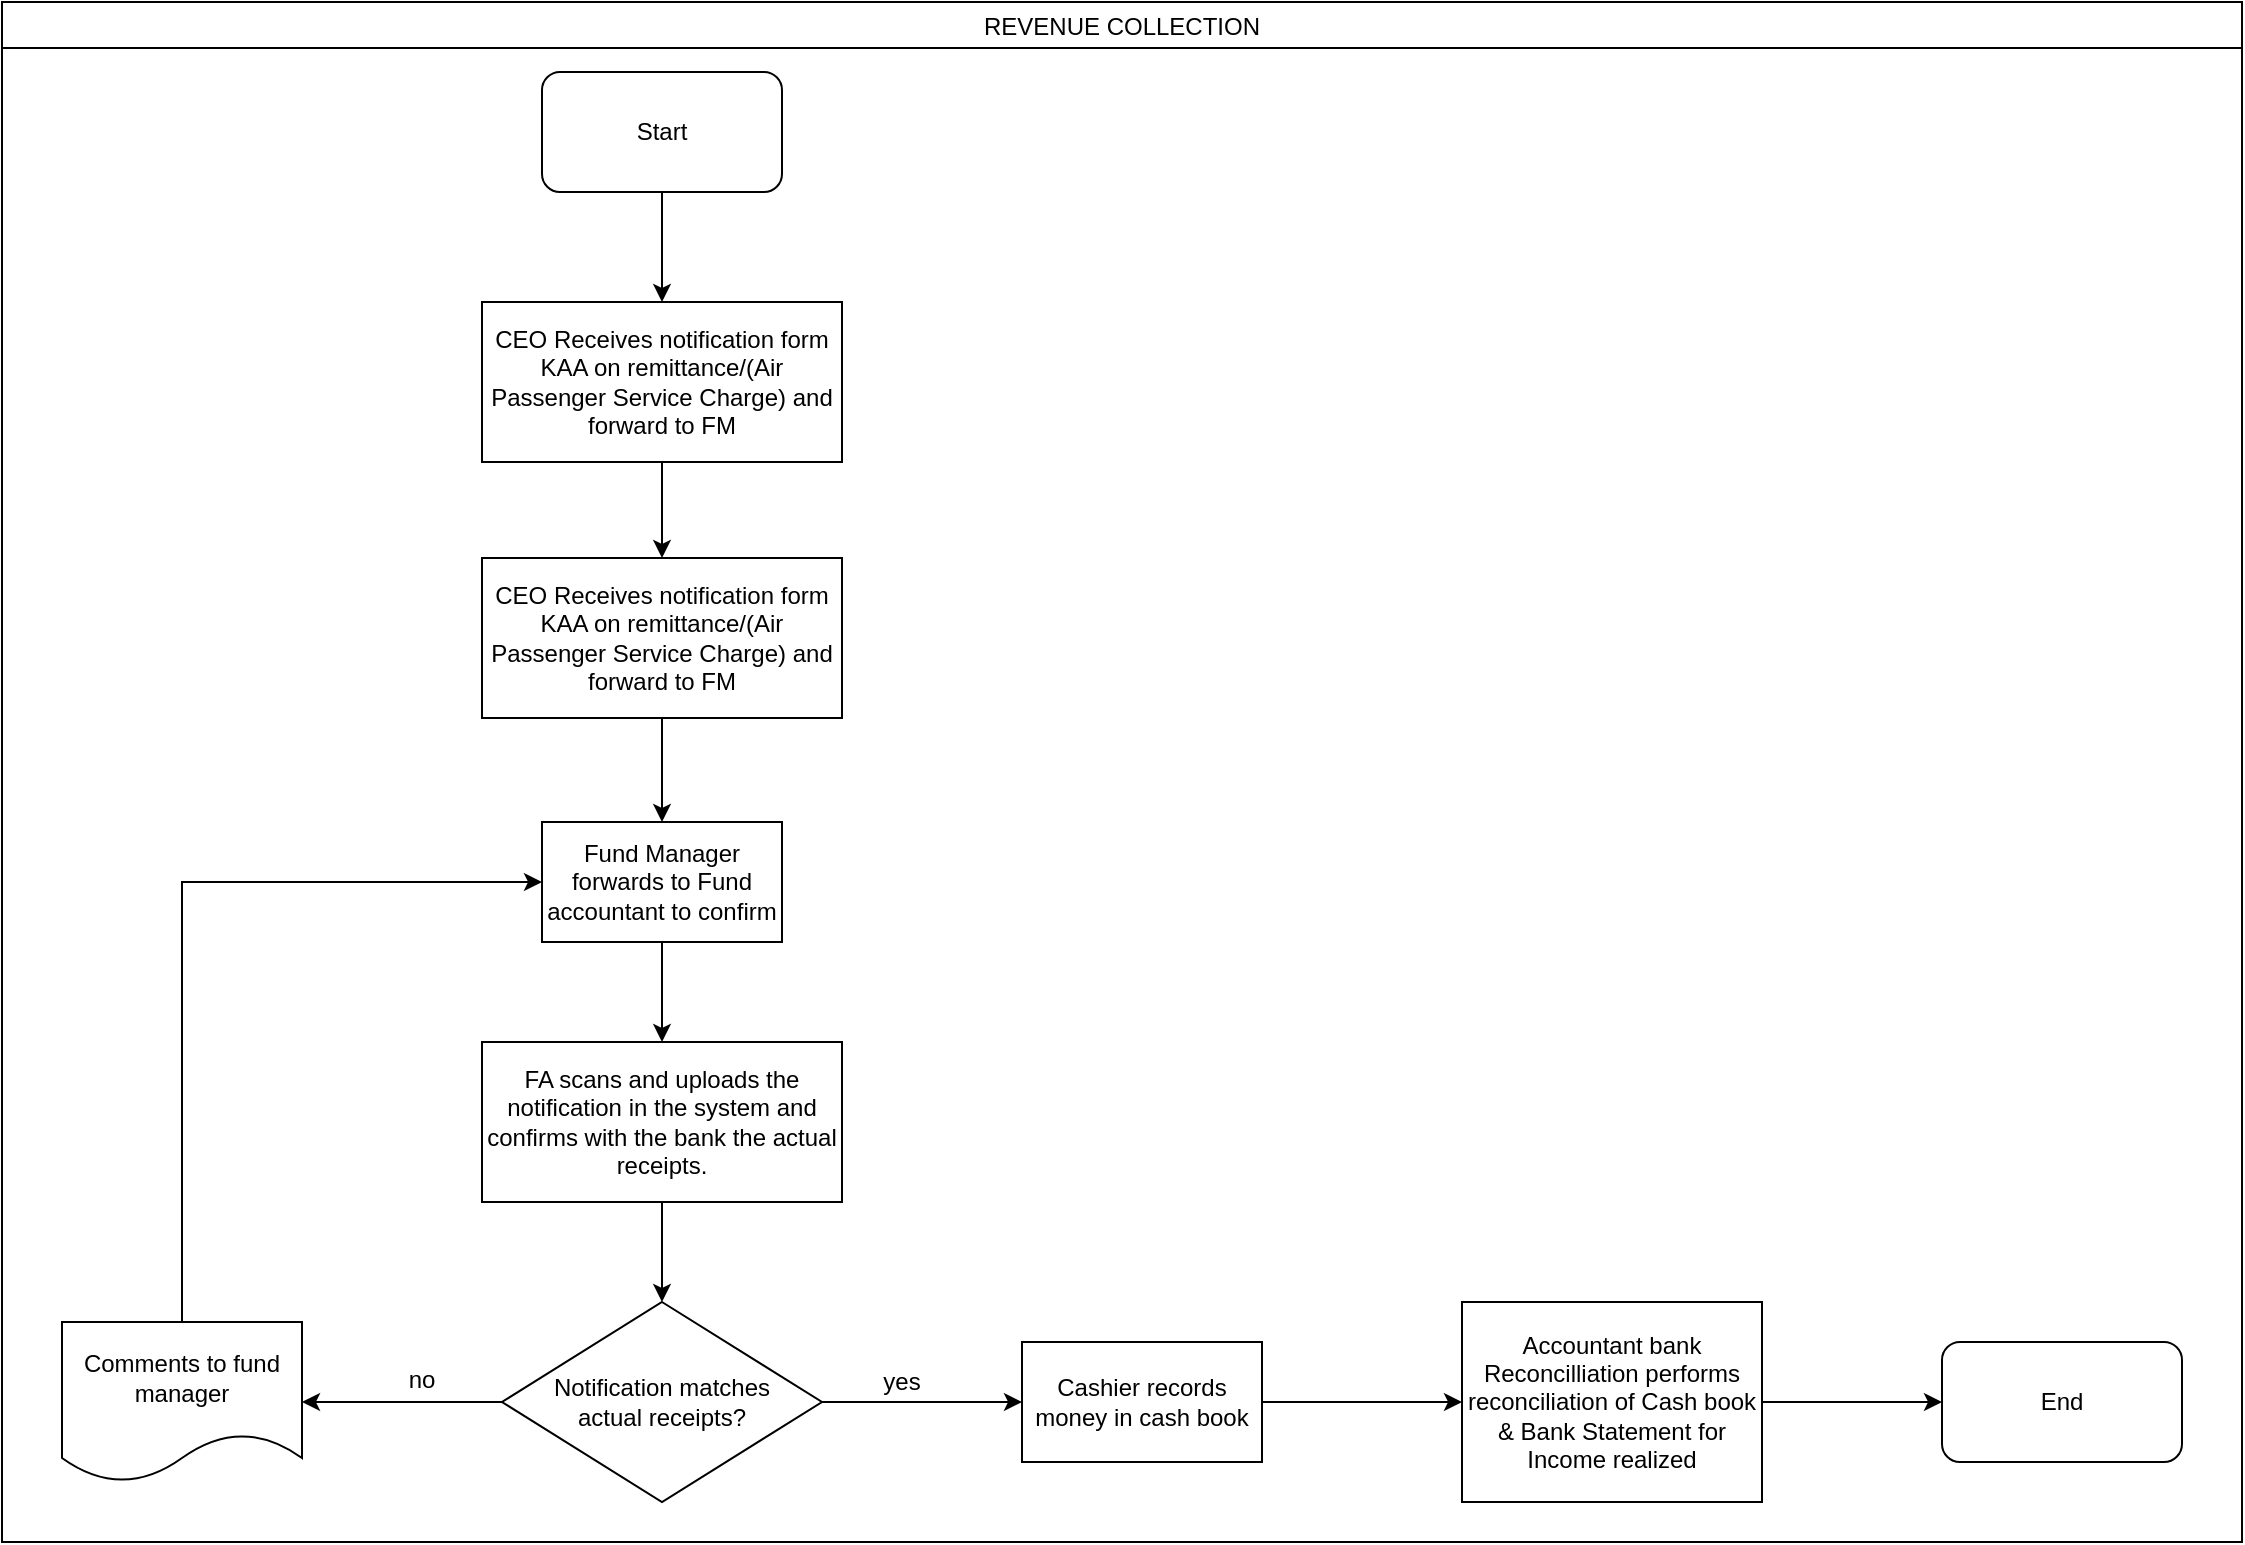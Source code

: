 <mxfile version="14.9.2" type="github">
  <diagram id="zSV-mcFSEV-054tMcBkZ" name="Page-1">
    <mxGraphModel dx="1038" dy="508" grid="1" gridSize="10" guides="1" tooltips="1" connect="1" arrows="1" fold="1" page="1" pageScale="1" pageWidth="1169" pageHeight="827" math="0" shadow="0">
      <root>
        <mxCell id="0" />
        <mxCell id="1" parent="0" />
        <mxCell id="jlbb2lrGJc-DTEXWLsxi-1" value="REVENUE COLLECTION" style="swimlane;fontStyle=0" parent="1" vertex="1">
          <mxGeometry x="10" y="50" width="1120" height="770" as="geometry" />
        </mxCell>
        <mxCell id="jlbb2lrGJc-DTEXWLsxi-2" value="Start" style="rounded=1;whiteSpace=wrap;html=1;" parent="jlbb2lrGJc-DTEXWLsxi-1" vertex="1">
          <mxGeometry x="270" y="35" width="120" height="60" as="geometry" />
        </mxCell>
        <mxCell id="aVXKtxvCKNVIWHCO61aY-2" value="" style="edgeStyle=orthogonalEdgeStyle;rounded=0;orthogonalLoop=1;jettySize=auto;html=1;" edge="1" parent="jlbb2lrGJc-DTEXWLsxi-1" source="jlbb2lrGJc-DTEXWLsxi-3" target="aVXKtxvCKNVIWHCO61aY-1">
          <mxGeometry relative="1" as="geometry" />
        </mxCell>
        <mxCell id="jlbb2lrGJc-DTEXWLsxi-3" value="CEO Receives notification form KAA on remittance/(Air Passenger Service Charge) and forward to FM" style="rounded=0;whiteSpace=wrap;html=1;" parent="jlbb2lrGJc-DTEXWLsxi-1" vertex="1">
          <mxGeometry x="240" y="150" width="180" height="80" as="geometry" />
        </mxCell>
        <mxCell id="jlbb2lrGJc-DTEXWLsxi-5" value="" style="edgeStyle=orthogonalEdgeStyle;rounded=0;orthogonalLoop=1;jettySize=auto;html=1;entryX=0.5;entryY=0;entryDx=0;entryDy=0;" parent="jlbb2lrGJc-DTEXWLsxi-1" source="jlbb2lrGJc-DTEXWLsxi-2" target="jlbb2lrGJc-DTEXWLsxi-3" edge="1">
          <mxGeometry relative="1" as="geometry">
            <mxPoint x="330" y="175" as="targetPoint" />
          </mxGeometry>
        </mxCell>
        <mxCell id="jlbb2lrGJc-DTEXWLsxi-6" value="Fund Manager forwards to Fund accountant to confirm" style="whiteSpace=wrap;html=1;rounded=0;" parent="jlbb2lrGJc-DTEXWLsxi-1" vertex="1">
          <mxGeometry x="270" y="410" width="120" height="60" as="geometry" />
        </mxCell>
        <mxCell id="jlbb2lrGJc-DTEXWLsxi-10" value="&lt;div&gt;Notification matches&lt;/div&gt;&lt;div&gt;actual receipts?&lt;/div&gt;" style="rhombus;whiteSpace=wrap;html=1;rounded=0;" parent="jlbb2lrGJc-DTEXWLsxi-1" vertex="1">
          <mxGeometry x="250" y="650" width="160" height="100" as="geometry" />
        </mxCell>
        <mxCell id="jlbb2lrGJc-DTEXWLsxi-14" value="Accountant bank Reconcilliation performs reconciliation of Cash book &amp;amp; Bank Statement for Income realized" style="whiteSpace=wrap;html=1;rounded=0;" parent="jlbb2lrGJc-DTEXWLsxi-1" vertex="1">
          <mxGeometry x="730" y="650" width="150" height="100" as="geometry" />
        </mxCell>
        <mxCell id="jlbb2lrGJc-DTEXWLsxi-11" value="" style="edgeStyle=orthogonalEdgeStyle;rounded=0;orthogonalLoop=1;jettySize=auto;html=1;" parent="jlbb2lrGJc-DTEXWLsxi-1" source="jlbb2lrGJc-DTEXWLsxi-8" target="jlbb2lrGJc-DTEXWLsxi-10" edge="1">
          <mxGeometry relative="1" as="geometry" />
        </mxCell>
        <mxCell id="jlbb2lrGJc-DTEXWLsxi-8" value="&lt;span lang=&quot;EN-GB&quot;&gt;FA scans and uploads the notification in the system and confirms with the bank the actual receipts.&lt;br&gt;&lt;/span&gt;" style="whiteSpace=wrap;html=1;rounded=0;" parent="jlbb2lrGJc-DTEXWLsxi-1" vertex="1">
          <mxGeometry x="240" y="520" width="180" height="80" as="geometry" />
        </mxCell>
        <mxCell id="jlbb2lrGJc-DTEXWLsxi-9" value="" style="edgeStyle=orthogonalEdgeStyle;rounded=0;orthogonalLoop=1;jettySize=auto;html=1;" parent="jlbb2lrGJc-DTEXWLsxi-1" source="jlbb2lrGJc-DTEXWLsxi-6" target="jlbb2lrGJc-DTEXWLsxi-8" edge="1">
          <mxGeometry relative="1" as="geometry" />
        </mxCell>
        <mxCell id="jlbb2lrGJc-DTEXWLsxi-15" value="" style="edgeStyle=orthogonalEdgeStyle;rounded=0;orthogonalLoop=1;jettySize=auto;html=1;" parent="jlbb2lrGJc-DTEXWLsxi-1" source="jlbb2lrGJc-DTEXWLsxi-12" target="jlbb2lrGJc-DTEXWLsxi-14" edge="1">
          <mxGeometry relative="1" as="geometry" />
        </mxCell>
        <mxCell id="jlbb2lrGJc-DTEXWLsxi-12" value="Cashier records money in cash book" style="rounded=0;whiteSpace=wrap;html=1;" parent="jlbb2lrGJc-DTEXWLsxi-1" vertex="1">
          <mxGeometry x="510" y="670" width="120" height="60" as="geometry" />
        </mxCell>
        <mxCell id="jlbb2lrGJc-DTEXWLsxi-13" value="" style="edgeStyle=orthogonalEdgeStyle;rounded=0;orthogonalLoop=1;jettySize=auto;html=1;" parent="jlbb2lrGJc-DTEXWLsxi-1" source="jlbb2lrGJc-DTEXWLsxi-10" target="jlbb2lrGJc-DTEXWLsxi-12" edge="1">
          <mxGeometry relative="1" as="geometry" />
        </mxCell>
        <mxCell id="jlbb2lrGJc-DTEXWLsxi-16" value="yes" style="text;html=1;strokeColor=none;fillColor=none;align=center;verticalAlign=middle;whiteSpace=wrap;rounded=0;" parent="jlbb2lrGJc-DTEXWLsxi-1" vertex="1">
          <mxGeometry x="430" y="680" width="40" height="20" as="geometry" />
        </mxCell>
        <mxCell id="jlbb2lrGJc-DTEXWLsxi-17" value="Comments to fund manager" style="shape=document;whiteSpace=wrap;html=1;boundedLbl=1;rounded=0;" parent="jlbb2lrGJc-DTEXWLsxi-1" vertex="1">
          <mxGeometry x="30" y="660" width="120" height="80" as="geometry" />
        </mxCell>
        <mxCell id="jlbb2lrGJc-DTEXWLsxi-18" value="" style="edgeStyle=orthogonalEdgeStyle;rounded=0;orthogonalLoop=1;jettySize=auto;html=1;" parent="jlbb2lrGJc-DTEXWLsxi-1" source="jlbb2lrGJc-DTEXWLsxi-10" target="jlbb2lrGJc-DTEXWLsxi-17" edge="1">
          <mxGeometry relative="1" as="geometry" />
        </mxCell>
        <mxCell id="jlbb2lrGJc-DTEXWLsxi-19" value="no" style="text;html=1;strokeColor=none;fillColor=none;align=center;verticalAlign=middle;whiteSpace=wrap;rounded=0;" parent="jlbb2lrGJc-DTEXWLsxi-1" vertex="1">
          <mxGeometry x="190" y="679" width="40" height="20" as="geometry" />
        </mxCell>
        <mxCell id="jlbb2lrGJc-DTEXWLsxi-21" value="" style="edgeStyle=orthogonalEdgeStyle;rounded=0;orthogonalLoop=1;jettySize=auto;html=1;entryX=0;entryY=0.5;entryDx=0;entryDy=0;" parent="jlbb2lrGJc-DTEXWLsxi-1" source="jlbb2lrGJc-DTEXWLsxi-17" target="jlbb2lrGJc-DTEXWLsxi-6" edge="1">
          <mxGeometry relative="1" as="geometry">
            <mxPoint x="90" y="505" as="targetPoint" />
            <Array as="points">
              <mxPoint x="90" y="440" />
            </Array>
          </mxGeometry>
        </mxCell>
        <mxCell id="jlbb2lrGJc-DTEXWLsxi-24" value="End" style="rounded=1;whiteSpace=wrap;html=1;" parent="jlbb2lrGJc-DTEXWLsxi-1" vertex="1">
          <mxGeometry x="970" y="670" width="120" height="60" as="geometry" />
        </mxCell>
        <mxCell id="jlbb2lrGJc-DTEXWLsxi-23" value="" style="edgeStyle=orthogonalEdgeStyle;rounded=0;orthogonalLoop=1;jettySize=auto;html=1;entryX=0;entryY=0.5;entryDx=0;entryDy=0;" parent="jlbb2lrGJc-DTEXWLsxi-1" source="jlbb2lrGJc-DTEXWLsxi-14" target="jlbb2lrGJc-DTEXWLsxi-24" edge="1">
          <mxGeometry relative="1" as="geometry">
            <mxPoint x="975" y="700" as="targetPoint" />
          </mxGeometry>
        </mxCell>
        <mxCell id="aVXKtxvCKNVIWHCO61aY-3" value="" style="edgeStyle=orthogonalEdgeStyle;rounded=0;orthogonalLoop=1;jettySize=auto;html=1;" edge="1" parent="jlbb2lrGJc-DTEXWLsxi-1" source="aVXKtxvCKNVIWHCO61aY-1" target="jlbb2lrGJc-DTEXWLsxi-6">
          <mxGeometry relative="1" as="geometry" />
        </mxCell>
        <mxCell id="aVXKtxvCKNVIWHCO61aY-1" value="CEO Receives notification form KAA on remittance/(Air Passenger Service Charge) and forward to FM" style="rounded=0;whiteSpace=wrap;html=1;" vertex="1" parent="jlbb2lrGJc-DTEXWLsxi-1">
          <mxGeometry x="240" y="278" width="180" height="80" as="geometry" />
        </mxCell>
      </root>
    </mxGraphModel>
  </diagram>
</mxfile>
